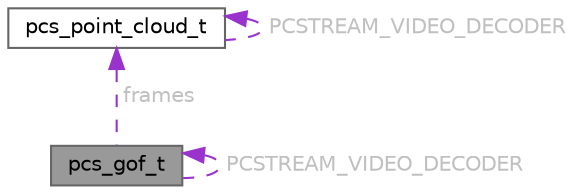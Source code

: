 digraph "pcs_gof_t"
{
 // LATEX_PDF_SIZE
  bgcolor="transparent";
  edge [fontname=Helvetica,fontsize=10,labelfontname=Helvetica,labelfontsize=10];
  node [fontname=Helvetica,fontsize=10,shape=box,height=0.2,width=0.4];
  Node1 [id="Node000001",label="pcs_gof_t",height=0.2,width=0.4,color="gray40", fillcolor="grey60", style="filled", fontcolor="black",tooltip="Structure represents a group of frames."];
  Node2 -> Node1 [id="edge1_Node000001_Node000002",dir="back",color="darkorchid3",style="dashed",tooltip=" ",label=" frames",fontcolor="grey" ];
  Node2 [id="Node000002",label="pcs_point_cloud_t",height=0.2,width=0.4,color="gray40", fillcolor="white", style="filled",URL="$structpcs__point__cloud__t.html",tooltip=" "];
  Node2 -> Node2 [id="edge2_Node000002_Node000002",dir="back",color="darkorchid3",style="dashed",tooltip=" ",label=" PCSTREAM_VIDEO_DECODER",fontcolor="grey" ];
  Node1 -> Node1 [id="edge3_Node000001_Node000001",dir="back",color="darkorchid3",style="dashed",tooltip=" ",label=" PCSTREAM_VIDEO_DECODER",fontcolor="grey" ];
}
